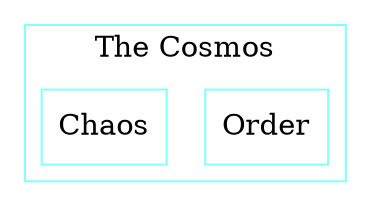 digraph D {
rankdir = TB
style = filled
fontcolor = black
color = black
bgcolor = white
gradientangle = 0
dpi = 300
subgraph "cluster_240"{
penwidth=1;
 rankdir=TB;
 shape=box;
 color="#88ffff";
 fontcolor=black;
 fillcolor=white;
 style=filled;
 gradientangle=270.05;
 label="The Cosmos";
 "cluster_241" [penwidth=1, rankdir=TB, shape=box, color="#88ffff", fontcolor=black, fillcolor=white, style=filled, gradientangle=270.05, label="Order"]
"cluster_242" [penwidth=1, rankdir=TB, shape=box, color="#88ffff", fontcolor=black, fillcolor=white, style=filled, gradientangle=270.05, label="Chaos"]
}
}